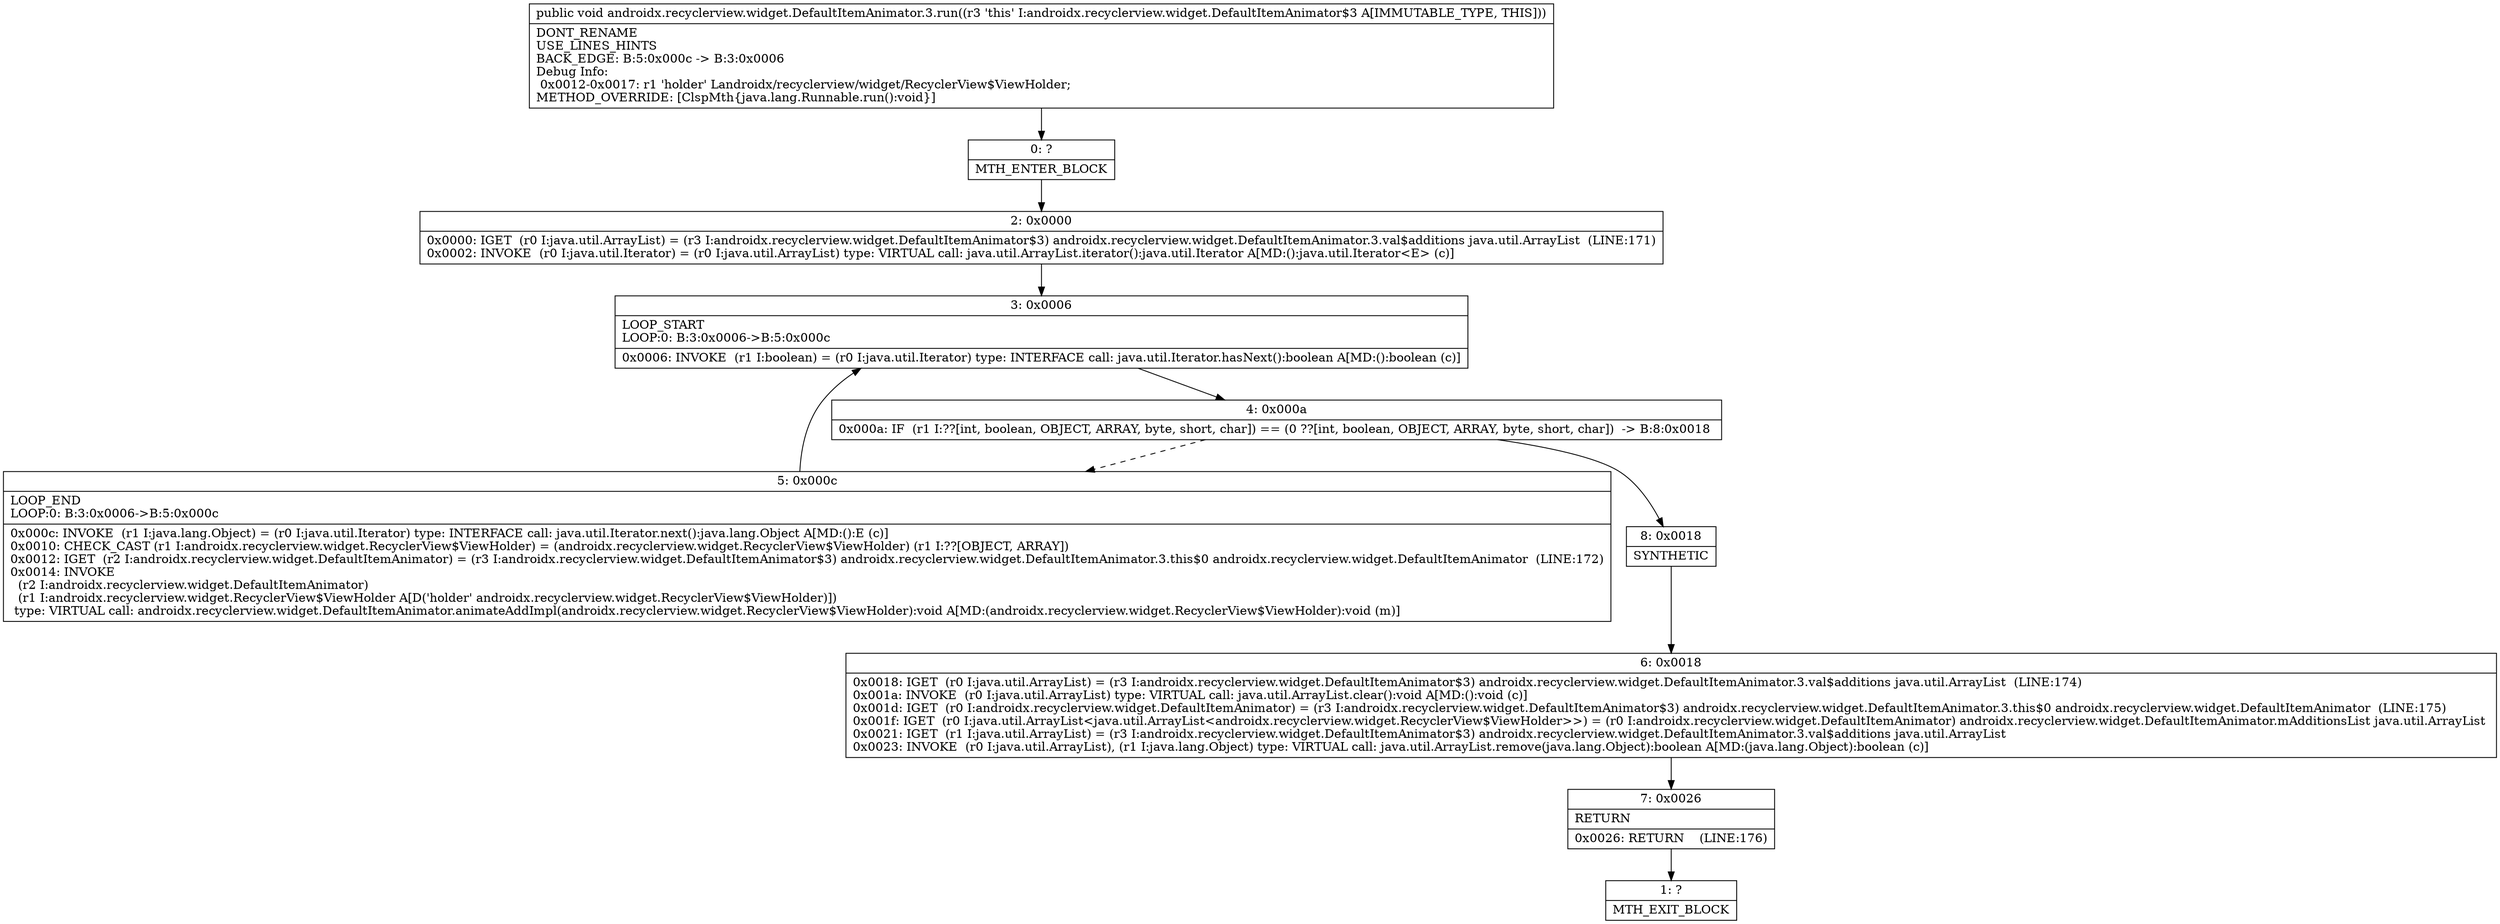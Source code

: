 digraph "CFG forandroidx.recyclerview.widget.DefaultItemAnimator.3.run()V" {
Node_0 [shape=record,label="{0\:\ ?|MTH_ENTER_BLOCK\l}"];
Node_2 [shape=record,label="{2\:\ 0x0000|0x0000: IGET  (r0 I:java.util.ArrayList) = (r3 I:androidx.recyclerview.widget.DefaultItemAnimator$3) androidx.recyclerview.widget.DefaultItemAnimator.3.val$additions java.util.ArrayList  (LINE:171)\l0x0002: INVOKE  (r0 I:java.util.Iterator) = (r0 I:java.util.ArrayList) type: VIRTUAL call: java.util.ArrayList.iterator():java.util.Iterator A[MD:():java.util.Iterator\<E\> (c)]\l}"];
Node_3 [shape=record,label="{3\:\ 0x0006|LOOP_START\lLOOP:0: B:3:0x0006\-\>B:5:0x000c\l|0x0006: INVOKE  (r1 I:boolean) = (r0 I:java.util.Iterator) type: INTERFACE call: java.util.Iterator.hasNext():boolean A[MD:():boolean (c)]\l}"];
Node_4 [shape=record,label="{4\:\ 0x000a|0x000a: IF  (r1 I:??[int, boolean, OBJECT, ARRAY, byte, short, char]) == (0 ??[int, boolean, OBJECT, ARRAY, byte, short, char])  \-\> B:8:0x0018 \l}"];
Node_5 [shape=record,label="{5\:\ 0x000c|LOOP_END\lLOOP:0: B:3:0x0006\-\>B:5:0x000c\l|0x000c: INVOKE  (r1 I:java.lang.Object) = (r0 I:java.util.Iterator) type: INTERFACE call: java.util.Iterator.next():java.lang.Object A[MD:():E (c)]\l0x0010: CHECK_CAST (r1 I:androidx.recyclerview.widget.RecyclerView$ViewHolder) = (androidx.recyclerview.widget.RecyclerView$ViewHolder) (r1 I:??[OBJECT, ARRAY]) \l0x0012: IGET  (r2 I:androidx.recyclerview.widget.DefaultItemAnimator) = (r3 I:androidx.recyclerview.widget.DefaultItemAnimator$3) androidx.recyclerview.widget.DefaultItemAnimator.3.this$0 androidx.recyclerview.widget.DefaultItemAnimator  (LINE:172)\l0x0014: INVOKE  \l  (r2 I:androidx.recyclerview.widget.DefaultItemAnimator)\l  (r1 I:androidx.recyclerview.widget.RecyclerView$ViewHolder A[D('holder' androidx.recyclerview.widget.RecyclerView$ViewHolder)])\l type: VIRTUAL call: androidx.recyclerview.widget.DefaultItemAnimator.animateAddImpl(androidx.recyclerview.widget.RecyclerView$ViewHolder):void A[MD:(androidx.recyclerview.widget.RecyclerView$ViewHolder):void (m)]\l}"];
Node_8 [shape=record,label="{8\:\ 0x0018|SYNTHETIC\l}"];
Node_6 [shape=record,label="{6\:\ 0x0018|0x0018: IGET  (r0 I:java.util.ArrayList) = (r3 I:androidx.recyclerview.widget.DefaultItemAnimator$3) androidx.recyclerview.widget.DefaultItemAnimator.3.val$additions java.util.ArrayList  (LINE:174)\l0x001a: INVOKE  (r0 I:java.util.ArrayList) type: VIRTUAL call: java.util.ArrayList.clear():void A[MD:():void (c)]\l0x001d: IGET  (r0 I:androidx.recyclerview.widget.DefaultItemAnimator) = (r3 I:androidx.recyclerview.widget.DefaultItemAnimator$3) androidx.recyclerview.widget.DefaultItemAnimator.3.this$0 androidx.recyclerview.widget.DefaultItemAnimator  (LINE:175)\l0x001f: IGET  (r0 I:java.util.ArrayList\<java.util.ArrayList\<androidx.recyclerview.widget.RecyclerView$ViewHolder\>\>) = (r0 I:androidx.recyclerview.widget.DefaultItemAnimator) androidx.recyclerview.widget.DefaultItemAnimator.mAdditionsList java.util.ArrayList \l0x0021: IGET  (r1 I:java.util.ArrayList) = (r3 I:androidx.recyclerview.widget.DefaultItemAnimator$3) androidx.recyclerview.widget.DefaultItemAnimator.3.val$additions java.util.ArrayList \l0x0023: INVOKE  (r0 I:java.util.ArrayList), (r1 I:java.lang.Object) type: VIRTUAL call: java.util.ArrayList.remove(java.lang.Object):boolean A[MD:(java.lang.Object):boolean (c)]\l}"];
Node_7 [shape=record,label="{7\:\ 0x0026|RETURN\l|0x0026: RETURN    (LINE:176)\l}"];
Node_1 [shape=record,label="{1\:\ ?|MTH_EXIT_BLOCK\l}"];
MethodNode[shape=record,label="{public void androidx.recyclerview.widget.DefaultItemAnimator.3.run((r3 'this' I:androidx.recyclerview.widget.DefaultItemAnimator$3 A[IMMUTABLE_TYPE, THIS]))  | DONT_RENAME\lUSE_LINES_HINTS\lBACK_EDGE: B:5:0x000c \-\> B:3:0x0006\lDebug Info:\l  0x0012\-0x0017: r1 'holder' Landroidx\/recyclerview\/widget\/RecyclerView$ViewHolder;\lMETHOD_OVERRIDE: [ClspMth\{java.lang.Runnable.run():void\}]\l}"];
MethodNode -> Node_0;Node_0 -> Node_2;
Node_2 -> Node_3;
Node_3 -> Node_4;
Node_4 -> Node_5[style=dashed];
Node_4 -> Node_8;
Node_5 -> Node_3;
Node_8 -> Node_6;
Node_6 -> Node_7;
Node_7 -> Node_1;
}

